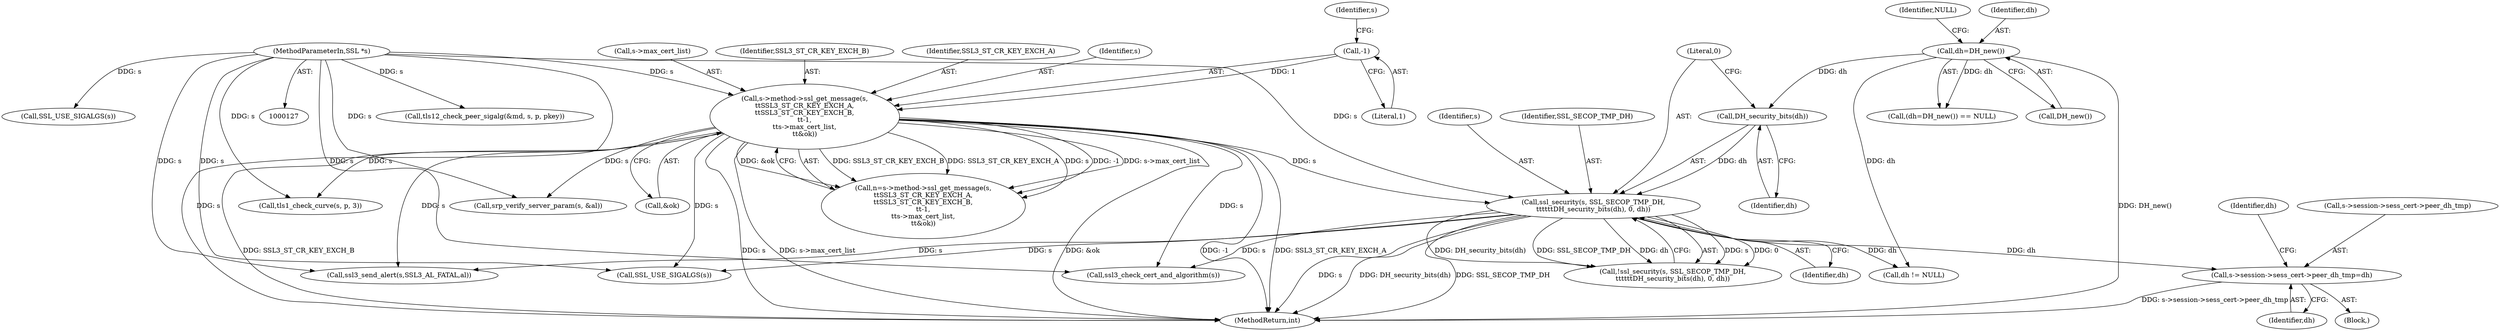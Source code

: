digraph "0_openssl_ce325c60c74b0fa784f5872404b722e120e5cab0_0@pointer" {
"1001167" [label="(Call,s->session->sess_cert->peer_dh_tmp=dh)"];
"1001115" [label="(Call,ssl_security(s, SSL_SECOP_TMP_DH,\n\t\t\t\t\t\tDH_security_bits(dh), 0, dh))"];
"1000184" [label="(Call,s->method->ssl_get_message(s,\n\t\tSSL3_ST_CR_KEY_EXCH_A,\n\t\tSSL3_ST_CR_KEY_EXCH_B,\n\t\t-1,\n\t\ts->max_cert_list,\n\t\t&ok))"];
"1000128" [label="(MethodParameterIn,SSL *s)"];
"1000188" [label="(Call,-1)"];
"1001118" [label="(Call,DH_security_bits(dh))"];
"1000956" [label="(Call,dh=DH_new())"];
"1001115" [label="(Call,ssl_security(s, SSL_SECOP_TMP_DH,\n\t\t\t\t\t\tDH_security_bits(dh), 0, dh))"];
"1000957" [label="(Identifier,dh)"];
"1000956" [label="(Call,dh=DH_new())"];
"1001229" [label="(Call,tls1_check_curve(s, p, 3))"];
"1001755" [label="(Call,ssl3_send_alert(s,SSL3_AL_FATAL,al))"];
"1000128" [label="(MethodParameterIn,SSL *s)"];
"1000190" [label="(Call,s->max_cert_list)"];
"1001175" [label="(Identifier,dh)"];
"1001447" [label="(Call,SSL_USE_SIGALGS(s))"];
"1000187" [label="(Identifier,SSL3_ST_CR_KEY_EXCH_B)"];
"1000189" [label="(Literal,1)"];
"1001769" [label="(Call,dh != NULL)"];
"1001462" [label="(Call,tls12_check_peer_sigalg(&md, s, p, pkey))"];
"1001540" [label="(Call,SSL_USE_SIGALGS(s))"];
"1001114" [label="(Call,!ssl_security(s, SSL_SECOP_TMP_DH,\n\t\t\t\t\t\tDH_security_bits(dh), 0, dh))"];
"1000188" [label="(Call,-1)"];
"1001790" [label="(MethodReturn,int)"];
"1001732" [label="(Call,ssl3_check_cert_and_algorithm(s))"];
"1001177" [label="(Identifier,dh)"];
"1000955" [label="(Call,(dh=DH_new()) == NULL)"];
"1000728" [label="(Call,srp_verify_server_param(s, &al))"];
"1000186" [label="(Identifier,SSL3_ST_CR_KEY_EXCH_A)"];
"1000958" [label="(Call,DH_new())"];
"1000185" [label="(Identifier,s)"];
"1001168" [label="(Call,s->session->sess_cert->peer_dh_tmp)"];
"1000182" [label="(Call,n=s->method->ssl_get_message(s,\n\t\tSSL3_ST_CR_KEY_EXCH_A,\n\t\tSSL3_ST_CR_KEY_EXCH_B,\n\t\t-1,\n\t\ts->max_cert_list,\n\t\t&ok))"];
"1000191" [label="(Identifier,s)"];
"1001121" [label="(Identifier,dh)"];
"1001120" [label="(Literal,0)"];
"1000959" [label="(Identifier,NULL)"];
"1000953" [label="(Block,)"];
"1001116" [label="(Identifier,s)"];
"1001119" [label="(Identifier,dh)"];
"1001118" [label="(Call,DH_security_bits(dh))"];
"1001167" [label="(Call,s->session->sess_cert->peer_dh_tmp=dh)"];
"1000193" [label="(Call,&ok)"];
"1001117" [label="(Identifier,SSL_SECOP_TMP_DH)"];
"1000184" [label="(Call,s->method->ssl_get_message(s,\n\t\tSSL3_ST_CR_KEY_EXCH_A,\n\t\tSSL3_ST_CR_KEY_EXCH_B,\n\t\t-1,\n\t\ts->max_cert_list,\n\t\t&ok))"];
"1001167" -> "1000953"  [label="AST: "];
"1001167" -> "1001175"  [label="CFG: "];
"1001168" -> "1001167"  [label="AST: "];
"1001175" -> "1001167"  [label="AST: "];
"1001177" -> "1001167"  [label="CFG: "];
"1001167" -> "1001790"  [label="DDG: s->session->sess_cert->peer_dh_tmp"];
"1001115" -> "1001167"  [label="DDG: dh"];
"1001115" -> "1001114"  [label="AST: "];
"1001115" -> "1001121"  [label="CFG: "];
"1001116" -> "1001115"  [label="AST: "];
"1001117" -> "1001115"  [label="AST: "];
"1001118" -> "1001115"  [label="AST: "];
"1001120" -> "1001115"  [label="AST: "];
"1001121" -> "1001115"  [label="AST: "];
"1001114" -> "1001115"  [label="CFG: "];
"1001115" -> "1001790"  [label="DDG: s"];
"1001115" -> "1001790"  [label="DDG: DH_security_bits(dh)"];
"1001115" -> "1001790"  [label="DDG: SSL_SECOP_TMP_DH"];
"1001115" -> "1001114"  [label="DDG: s"];
"1001115" -> "1001114"  [label="DDG: 0"];
"1001115" -> "1001114"  [label="DDG: DH_security_bits(dh)"];
"1001115" -> "1001114"  [label="DDG: SSL_SECOP_TMP_DH"];
"1001115" -> "1001114"  [label="DDG: dh"];
"1000184" -> "1001115"  [label="DDG: s"];
"1000128" -> "1001115"  [label="DDG: s"];
"1001118" -> "1001115"  [label="DDG: dh"];
"1001115" -> "1001447"  [label="DDG: s"];
"1001115" -> "1001732"  [label="DDG: s"];
"1001115" -> "1001755"  [label="DDG: s"];
"1001115" -> "1001769"  [label="DDG: dh"];
"1000184" -> "1000182"  [label="AST: "];
"1000184" -> "1000193"  [label="CFG: "];
"1000185" -> "1000184"  [label="AST: "];
"1000186" -> "1000184"  [label="AST: "];
"1000187" -> "1000184"  [label="AST: "];
"1000188" -> "1000184"  [label="AST: "];
"1000190" -> "1000184"  [label="AST: "];
"1000193" -> "1000184"  [label="AST: "];
"1000182" -> "1000184"  [label="CFG: "];
"1000184" -> "1001790"  [label="DDG: -1"];
"1000184" -> "1001790"  [label="DDG: SSL3_ST_CR_KEY_EXCH_A"];
"1000184" -> "1001790"  [label="DDG: SSL3_ST_CR_KEY_EXCH_B"];
"1000184" -> "1001790"  [label="DDG: s"];
"1000184" -> "1001790"  [label="DDG: s->max_cert_list"];
"1000184" -> "1001790"  [label="DDG: &ok"];
"1000184" -> "1000182"  [label="DDG: SSL3_ST_CR_KEY_EXCH_B"];
"1000184" -> "1000182"  [label="DDG: SSL3_ST_CR_KEY_EXCH_A"];
"1000184" -> "1000182"  [label="DDG: s"];
"1000184" -> "1000182"  [label="DDG: -1"];
"1000184" -> "1000182"  [label="DDG: s->max_cert_list"];
"1000184" -> "1000182"  [label="DDG: &ok"];
"1000128" -> "1000184"  [label="DDG: s"];
"1000188" -> "1000184"  [label="DDG: 1"];
"1000184" -> "1000728"  [label="DDG: s"];
"1000184" -> "1001229"  [label="DDG: s"];
"1000184" -> "1001447"  [label="DDG: s"];
"1000184" -> "1001732"  [label="DDG: s"];
"1000184" -> "1001755"  [label="DDG: s"];
"1000128" -> "1000127"  [label="AST: "];
"1000128" -> "1001790"  [label="DDG: s"];
"1000128" -> "1000728"  [label="DDG: s"];
"1000128" -> "1001229"  [label="DDG: s"];
"1000128" -> "1001447"  [label="DDG: s"];
"1000128" -> "1001462"  [label="DDG: s"];
"1000128" -> "1001540"  [label="DDG: s"];
"1000128" -> "1001732"  [label="DDG: s"];
"1000128" -> "1001755"  [label="DDG: s"];
"1000188" -> "1000189"  [label="CFG: "];
"1000189" -> "1000188"  [label="AST: "];
"1000191" -> "1000188"  [label="CFG: "];
"1001118" -> "1001119"  [label="CFG: "];
"1001119" -> "1001118"  [label="AST: "];
"1001120" -> "1001118"  [label="CFG: "];
"1000956" -> "1001118"  [label="DDG: dh"];
"1000956" -> "1000955"  [label="AST: "];
"1000956" -> "1000958"  [label="CFG: "];
"1000957" -> "1000956"  [label="AST: "];
"1000958" -> "1000956"  [label="AST: "];
"1000959" -> "1000956"  [label="CFG: "];
"1000956" -> "1001790"  [label="DDG: DH_new()"];
"1000956" -> "1000955"  [label="DDG: dh"];
"1000956" -> "1001769"  [label="DDG: dh"];
}
